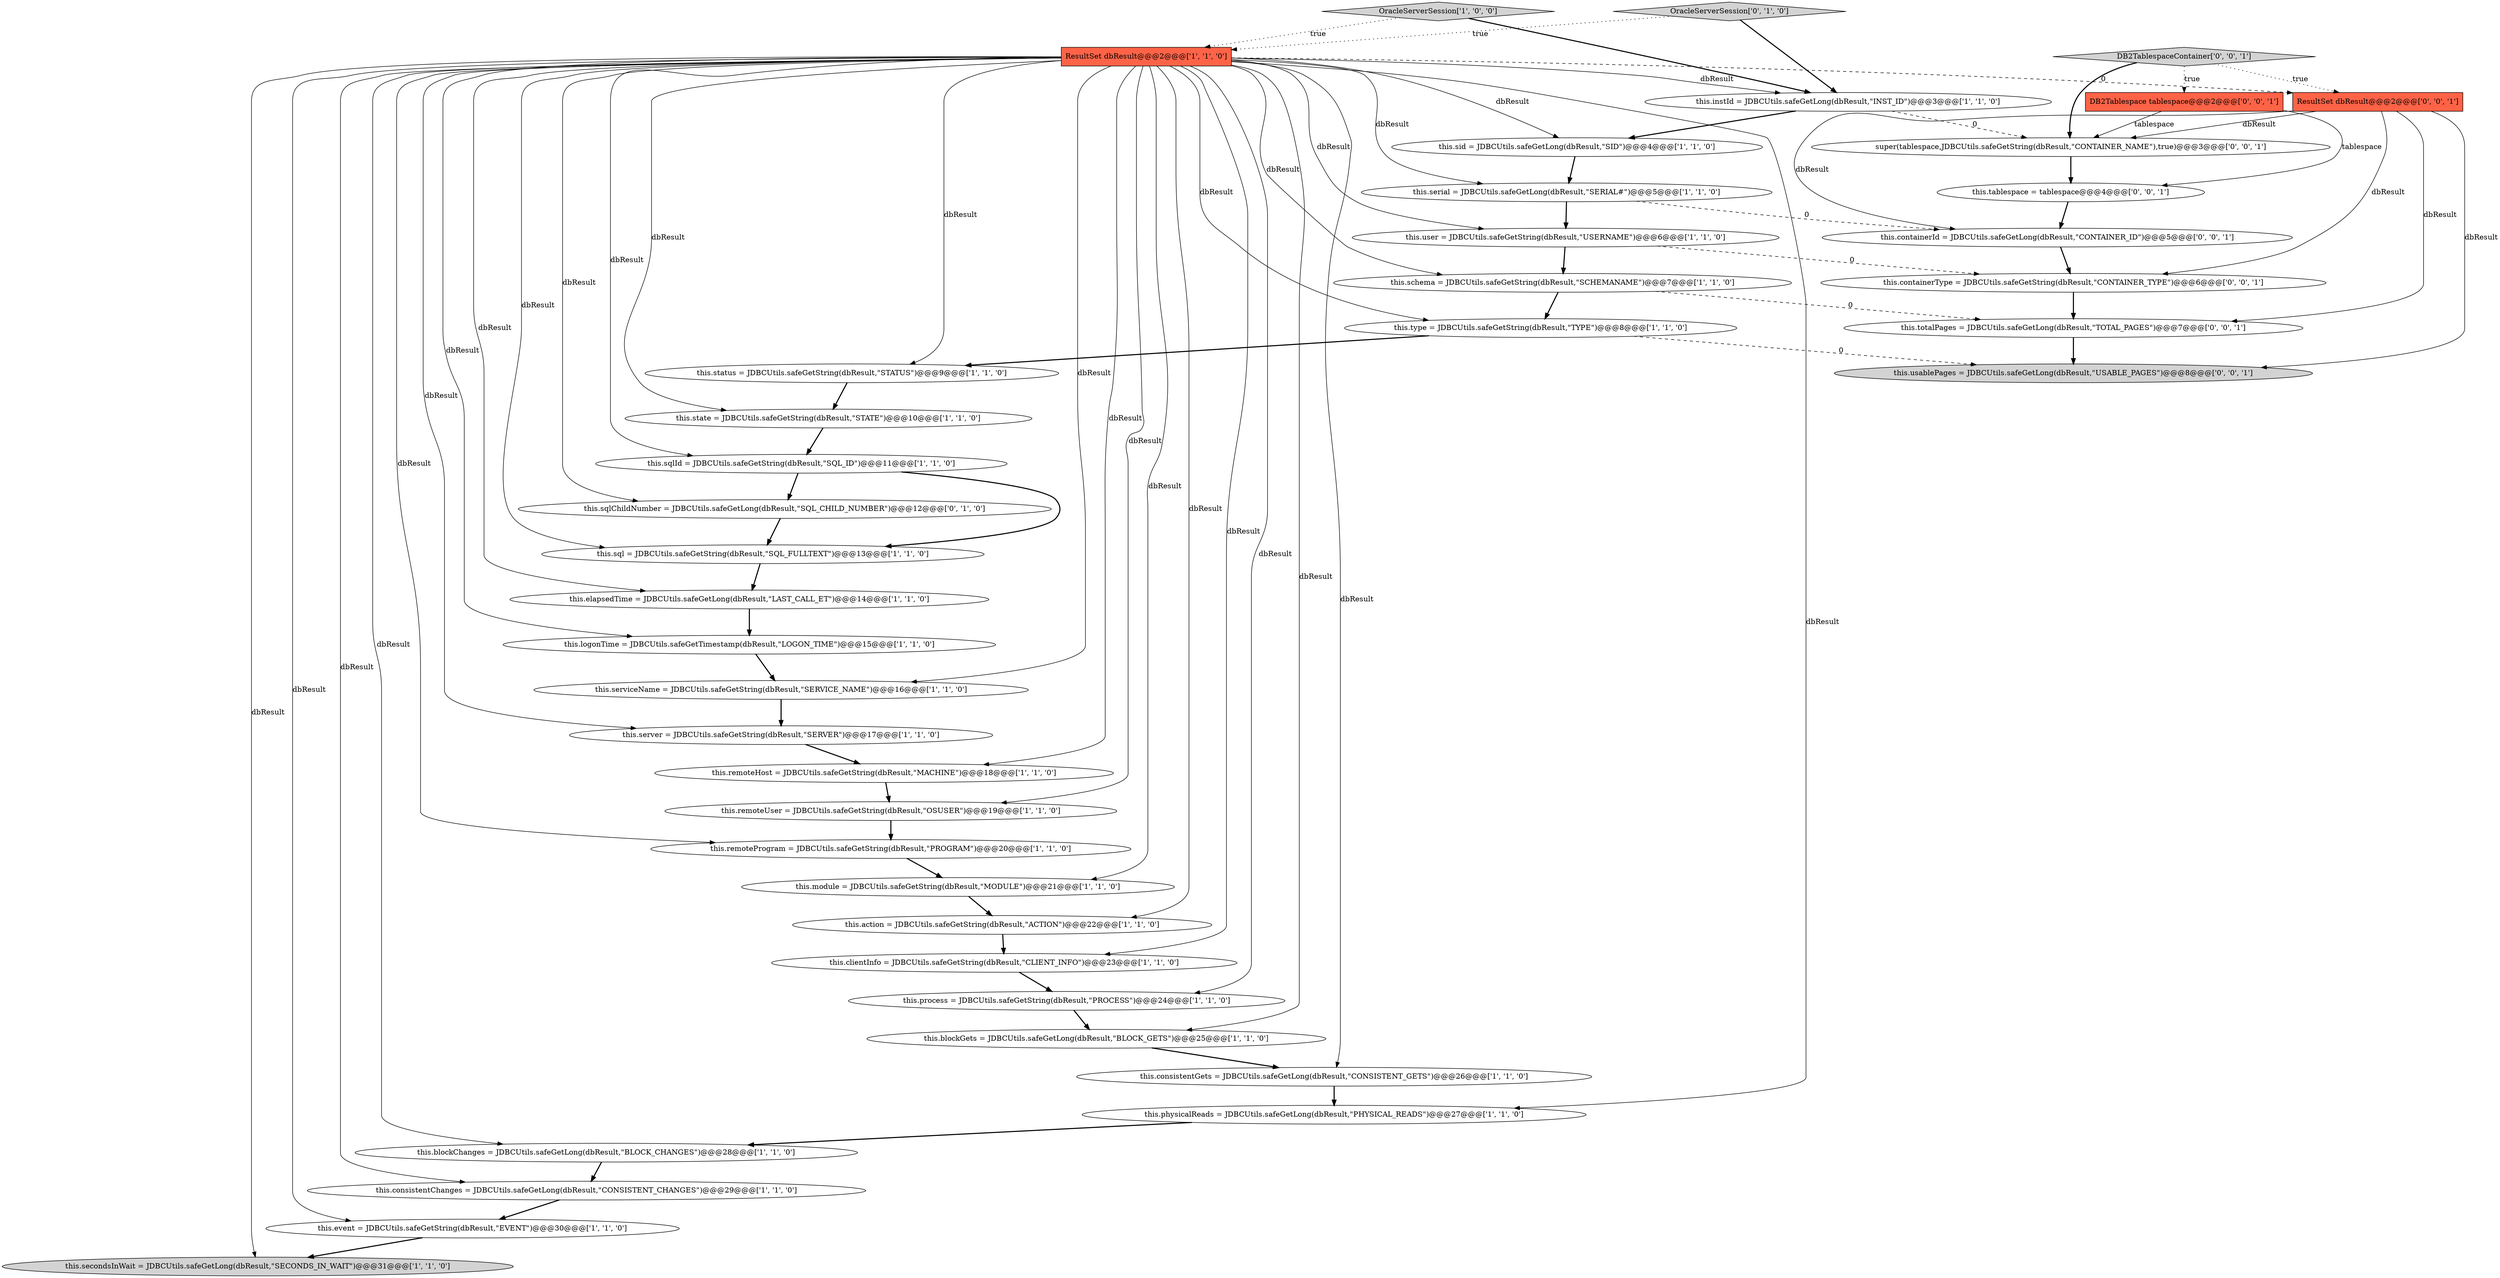 digraph {
3 [style = filled, label = "this.clientInfo = JDBCUtils.safeGetString(dbResult,\"CLIENT_INFO\")@@@23@@@['1', '1', '0']", fillcolor = white, shape = ellipse image = "AAA0AAABBB1BBB"];
13 [style = filled, label = "OracleServerSession['1', '0', '0']", fillcolor = lightgray, shape = diamond image = "AAA0AAABBB1BBB"];
29 [style = filled, label = "this.remoteProgram = JDBCUtils.safeGetString(dbResult,\"PROGRAM\")@@@20@@@['1', '1', '0']", fillcolor = white, shape = ellipse image = "AAA0AAABBB1BBB"];
36 [style = filled, label = "super(tablespace,JDBCUtils.safeGetString(dbResult,\"CONTAINER_NAME\"),true)@@@3@@@['0', '0', '1']", fillcolor = white, shape = ellipse image = "AAA0AAABBB3BBB"];
8 [style = filled, label = "this.serial = JDBCUtils.safeGetLong(dbResult,\"SERIAL#\")@@@5@@@['1', '1', '0']", fillcolor = white, shape = ellipse image = "AAA0AAABBB1BBB"];
16 [style = filled, label = "this.blockChanges = JDBCUtils.safeGetLong(dbResult,\"BLOCK_CHANGES\")@@@28@@@['1', '1', '0']", fillcolor = white, shape = ellipse image = "AAA0AAABBB1BBB"];
32 [style = filled, label = "this.containerType = JDBCUtils.safeGetString(dbResult,\"CONTAINER_TYPE\")@@@6@@@['0', '0', '1']", fillcolor = white, shape = ellipse image = "AAA0AAABBB3BBB"];
38 [style = filled, label = "ResultSet dbResult@@@2@@@['0', '0', '1']", fillcolor = tomato, shape = box image = "AAA0AAABBB3BBB"];
5 [style = filled, label = "this.schema = JDBCUtils.safeGetString(dbResult,\"SCHEMANAME\")@@@7@@@['1', '1', '0']", fillcolor = white, shape = ellipse image = "AAA0AAABBB1BBB"];
14 [style = filled, label = "this.process = JDBCUtils.safeGetString(dbResult,\"PROCESS\")@@@24@@@['1', '1', '0']", fillcolor = white, shape = ellipse image = "AAA0AAABBB1BBB"];
19 [style = filled, label = "this.instId = JDBCUtils.safeGetLong(dbResult,\"INST_ID\")@@@3@@@['1', '1', '0']", fillcolor = white, shape = ellipse image = "AAA0AAABBB1BBB"];
22 [style = filled, label = "this.blockGets = JDBCUtils.safeGetLong(dbResult,\"BLOCK_GETS\")@@@25@@@['1', '1', '0']", fillcolor = white, shape = ellipse image = "AAA0AAABBB1BBB"];
11 [style = filled, label = "this.elapsedTime = JDBCUtils.safeGetLong(dbResult,\"LAST_CALL_ET\")@@@14@@@['1', '1', '0']", fillcolor = white, shape = ellipse image = "AAA0AAABBB1BBB"];
37 [style = filled, label = "this.totalPages = JDBCUtils.safeGetLong(dbResult,\"TOTAL_PAGES\")@@@7@@@['0', '0', '1']", fillcolor = white, shape = ellipse image = "AAA0AAABBB3BBB"];
40 [style = filled, label = "this.tablespace = tablespace@@@4@@@['0', '0', '1']", fillcolor = white, shape = ellipse image = "AAA0AAABBB3BBB"];
35 [style = filled, label = "this.containerId = JDBCUtils.safeGetLong(dbResult,\"CONTAINER_ID\")@@@5@@@['0', '0', '1']", fillcolor = white, shape = ellipse image = "AAA0AAABBB3BBB"];
7 [style = filled, label = "this.serviceName = JDBCUtils.safeGetString(dbResult,\"SERVICE_NAME\")@@@16@@@['1', '1', '0']", fillcolor = white, shape = ellipse image = "AAA0AAABBB1BBB"];
31 [style = filled, label = "this.sqlChildNumber = JDBCUtils.safeGetLong(dbResult,\"SQL_CHILD_NUMBER\")@@@12@@@['0', '1', '0']", fillcolor = white, shape = ellipse image = "AAA1AAABBB2BBB"];
6 [style = filled, label = "this.user = JDBCUtils.safeGetString(dbResult,\"USERNAME\")@@@6@@@['1', '1', '0']", fillcolor = white, shape = ellipse image = "AAA0AAABBB1BBB"];
10 [style = filled, label = "this.event = JDBCUtils.safeGetString(dbResult,\"EVENT\")@@@30@@@['1', '1', '0']", fillcolor = white, shape = ellipse image = "AAA0AAABBB1BBB"];
34 [style = filled, label = "DB2Tablespace tablespace@@@2@@@['0', '0', '1']", fillcolor = tomato, shape = box image = "AAA0AAABBB3BBB"];
17 [style = filled, label = "this.remoteHost = JDBCUtils.safeGetString(dbResult,\"MACHINE\")@@@18@@@['1', '1', '0']", fillcolor = white, shape = ellipse image = "AAA0AAABBB1BBB"];
1 [style = filled, label = "this.remoteUser = JDBCUtils.safeGetString(dbResult,\"OSUSER\")@@@19@@@['1', '1', '0']", fillcolor = white, shape = ellipse image = "AAA0AAABBB1BBB"];
28 [style = filled, label = "this.logonTime = JDBCUtils.safeGetTimestamp(dbResult,\"LOGON_TIME\")@@@15@@@['1', '1', '0']", fillcolor = white, shape = ellipse image = "AAA0AAABBB1BBB"];
18 [style = filled, label = "this.secondsInWait = JDBCUtils.safeGetLong(dbResult,\"SECONDS_IN_WAIT\")@@@31@@@['1', '1', '0']", fillcolor = lightgray, shape = ellipse image = "AAA0AAABBB1BBB"];
4 [style = filled, label = "ResultSet dbResult@@@2@@@['1', '1', '0']", fillcolor = tomato, shape = box image = "AAA0AAABBB1BBB"];
30 [style = filled, label = "OracleServerSession['0', '1', '0']", fillcolor = lightgray, shape = diamond image = "AAA0AAABBB2BBB"];
24 [style = filled, label = "this.module = JDBCUtils.safeGetString(dbResult,\"MODULE\")@@@21@@@['1', '1', '0']", fillcolor = white, shape = ellipse image = "AAA0AAABBB1BBB"];
9 [style = filled, label = "this.server = JDBCUtils.safeGetString(dbResult,\"SERVER\")@@@17@@@['1', '1', '0']", fillcolor = white, shape = ellipse image = "AAA0AAABBB1BBB"];
21 [style = filled, label = "this.action = JDBCUtils.safeGetString(dbResult,\"ACTION\")@@@22@@@['1', '1', '0']", fillcolor = white, shape = ellipse image = "AAA0AAABBB1BBB"];
26 [style = filled, label = "this.sqlId = JDBCUtils.safeGetString(dbResult,\"SQL_ID\")@@@11@@@['1', '1', '0']", fillcolor = white, shape = ellipse image = "AAA0AAABBB1BBB"];
27 [style = filled, label = "this.consistentGets = JDBCUtils.safeGetLong(dbResult,\"CONSISTENT_GETS\")@@@26@@@['1', '1', '0']", fillcolor = white, shape = ellipse image = "AAA0AAABBB1BBB"];
33 [style = filled, label = "this.usablePages = JDBCUtils.safeGetLong(dbResult,\"USABLE_PAGES\")@@@8@@@['0', '0', '1']", fillcolor = lightgray, shape = ellipse image = "AAA0AAABBB3BBB"];
20 [style = filled, label = "this.sid = JDBCUtils.safeGetLong(dbResult,\"SID\")@@@4@@@['1', '1', '0']", fillcolor = white, shape = ellipse image = "AAA0AAABBB1BBB"];
25 [style = filled, label = "this.state = JDBCUtils.safeGetString(dbResult,\"STATE\")@@@10@@@['1', '1', '0']", fillcolor = white, shape = ellipse image = "AAA0AAABBB1BBB"];
0 [style = filled, label = "this.status = JDBCUtils.safeGetString(dbResult,\"STATUS\")@@@9@@@['1', '1', '0']", fillcolor = white, shape = ellipse image = "AAA0AAABBB1BBB"];
15 [style = filled, label = "this.sql = JDBCUtils.safeGetString(dbResult,\"SQL_FULLTEXT\")@@@13@@@['1', '1', '0']", fillcolor = white, shape = ellipse image = "AAA0AAABBB1BBB"];
23 [style = filled, label = "this.consistentChanges = JDBCUtils.safeGetLong(dbResult,\"CONSISTENT_CHANGES\")@@@29@@@['1', '1', '0']", fillcolor = white, shape = ellipse image = "AAA0AAABBB1BBB"];
2 [style = filled, label = "this.type = JDBCUtils.safeGetString(dbResult,\"TYPE\")@@@8@@@['1', '1', '0']", fillcolor = white, shape = ellipse image = "AAA0AAABBB1BBB"];
39 [style = filled, label = "DB2TablespaceContainer['0', '0', '1']", fillcolor = lightgray, shape = diamond image = "AAA0AAABBB3BBB"];
12 [style = filled, label = "this.physicalReads = JDBCUtils.safeGetLong(dbResult,\"PHYSICAL_READS\")@@@27@@@['1', '1', '0']", fillcolor = white, shape = ellipse image = "AAA0AAABBB1BBB"];
5->2 [style = bold, label=""];
24->21 [style = bold, label=""];
28->7 [style = bold, label=""];
4->20 [style = solid, label="dbResult"];
4->1 [style = solid, label="dbResult"];
4->18 [style = solid, label="dbResult"];
21->3 [style = bold, label=""];
3->14 [style = bold, label=""];
39->34 [style = dotted, label="true"];
13->4 [style = dotted, label="true"];
4->17 [style = solid, label="dbResult"];
27->12 [style = bold, label=""];
13->19 [style = bold, label=""];
4->6 [style = solid, label="dbResult"];
4->0 [style = solid, label="dbResult"];
4->21 [style = solid, label="dbResult"];
23->10 [style = bold, label=""];
39->38 [style = dotted, label="true"];
7->9 [style = bold, label=""];
19->20 [style = bold, label=""];
25->26 [style = bold, label=""];
22->27 [style = bold, label=""];
26->31 [style = bold, label=""];
32->37 [style = bold, label=""];
6->32 [style = dashed, label="0"];
1->29 [style = bold, label=""];
34->36 [style = solid, label="tablespace"];
4->15 [style = solid, label="dbResult"];
4->27 [style = solid, label="dbResult"];
20->8 [style = bold, label=""];
4->25 [style = solid, label="dbResult"];
4->8 [style = solid, label="dbResult"];
37->33 [style = bold, label=""];
8->6 [style = bold, label=""];
0->25 [style = bold, label=""];
4->38 [style = dashed, label="0"];
2->33 [style = dashed, label="0"];
35->32 [style = bold, label=""];
30->4 [style = dotted, label="true"];
10->18 [style = bold, label=""];
12->16 [style = bold, label=""];
4->16 [style = solid, label="dbResult"];
38->36 [style = solid, label="dbResult"];
39->36 [style = bold, label=""];
4->26 [style = solid, label="dbResult"];
4->2 [style = solid, label="dbResult"];
38->32 [style = solid, label="dbResult"];
38->37 [style = solid, label="dbResult"];
26->15 [style = bold, label=""];
4->28 [style = solid, label="dbResult"];
16->23 [style = bold, label=""];
15->11 [style = bold, label=""];
38->33 [style = solid, label="dbResult"];
4->10 [style = solid, label="dbResult"];
9->17 [style = bold, label=""];
4->19 [style = solid, label="dbResult"];
4->24 [style = solid, label="dbResult"];
4->3 [style = solid, label="dbResult"];
4->11 [style = solid, label="dbResult"];
4->12 [style = solid, label="dbResult"];
4->29 [style = solid, label="dbResult"];
5->37 [style = dashed, label="0"];
6->5 [style = bold, label=""];
4->23 [style = solid, label="dbResult"];
4->22 [style = solid, label="dbResult"];
2->0 [style = bold, label=""];
19->36 [style = dashed, label="0"];
29->24 [style = bold, label=""];
4->7 [style = solid, label="dbResult"];
40->35 [style = bold, label=""];
31->15 [style = bold, label=""];
14->22 [style = bold, label=""];
36->40 [style = bold, label=""];
11->28 [style = bold, label=""];
38->35 [style = solid, label="dbResult"];
30->19 [style = bold, label=""];
4->14 [style = solid, label="dbResult"];
4->5 [style = solid, label="dbResult"];
4->31 [style = solid, label="dbResult"];
8->35 [style = dashed, label="0"];
34->40 [style = solid, label="tablespace"];
17->1 [style = bold, label=""];
4->9 [style = solid, label="dbResult"];
}

